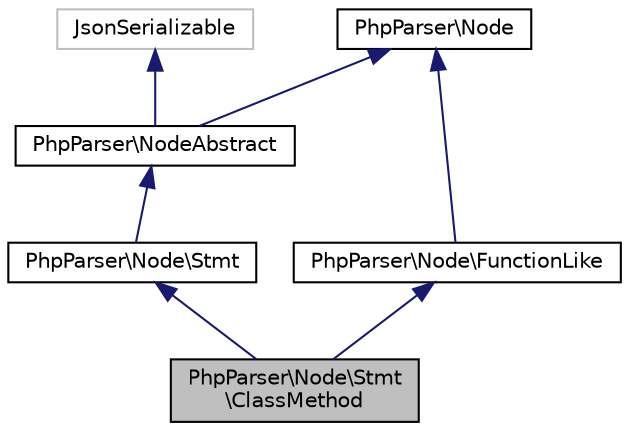 digraph "PhpParser\Node\Stmt\ClassMethod"
{
  edge [fontname="Helvetica",fontsize="10",labelfontname="Helvetica",labelfontsize="10"];
  node [fontname="Helvetica",fontsize="10",shape=record];
  Node6 [label="PhpParser\\Node\\Stmt\l\\ClassMethod",height=0.2,width=0.4,color="black", fillcolor="grey75", style="filled", fontcolor="black"];
  Node7 -> Node6 [dir="back",color="midnightblue",fontsize="10",style="solid",fontname="Helvetica"];
  Node7 [label="PhpParser\\Node\\Stmt",height=0.2,width=0.4,color="black", fillcolor="white", style="filled",URL="$classPhpParser_1_1Node_1_1Stmt.html"];
  Node8 -> Node7 [dir="back",color="midnightblue",fontsize="10",style="solid",fontname="Helvetica"];
  Node8 [label="PhpParser\\NodeAbstract",height=0.2,width=0.4,color="black", fillcolor="white", style="filled",URL="$classPhpParser_1_1NodeAbstract.html"];
  Node9 -> Node8 [dir="back",color="midnightblue",fontsize="10",style="solid",fontname="Helvetica"];
  Node9 [label="PhpParser\\Node",height=0.2,width=0.4,color="black", fillcolor="white", style="filled",URL="$interfacePhpParser_1_1Node.html"];
  Node10 -> Node8 [dir="back",color="midnightblue",fontsize="10",style="solid",fontname="Helvetica"];
  Node10 [label="JsonSerializable",height=0.2,width=0.4,color="grey75", fillcolor="white", style="filled"];
  Node11 -> Node6 [dir="back",color="midnightblue",fontsize="10",style="solid",fontname="Helvetica"];
  Node11 [label="PhpParser\\Node\\FunctionLike",height=0.2,width=0.4,color="black", fillcolor="white", style="filled",URL="$interfacePhpParser_1_1Node_1_1FunctionLike.html"];
  Node9 -> Node11 [dir="back",color="midnightblue",fontsize="10",style="solid",fontname="Helvetica"];
}

